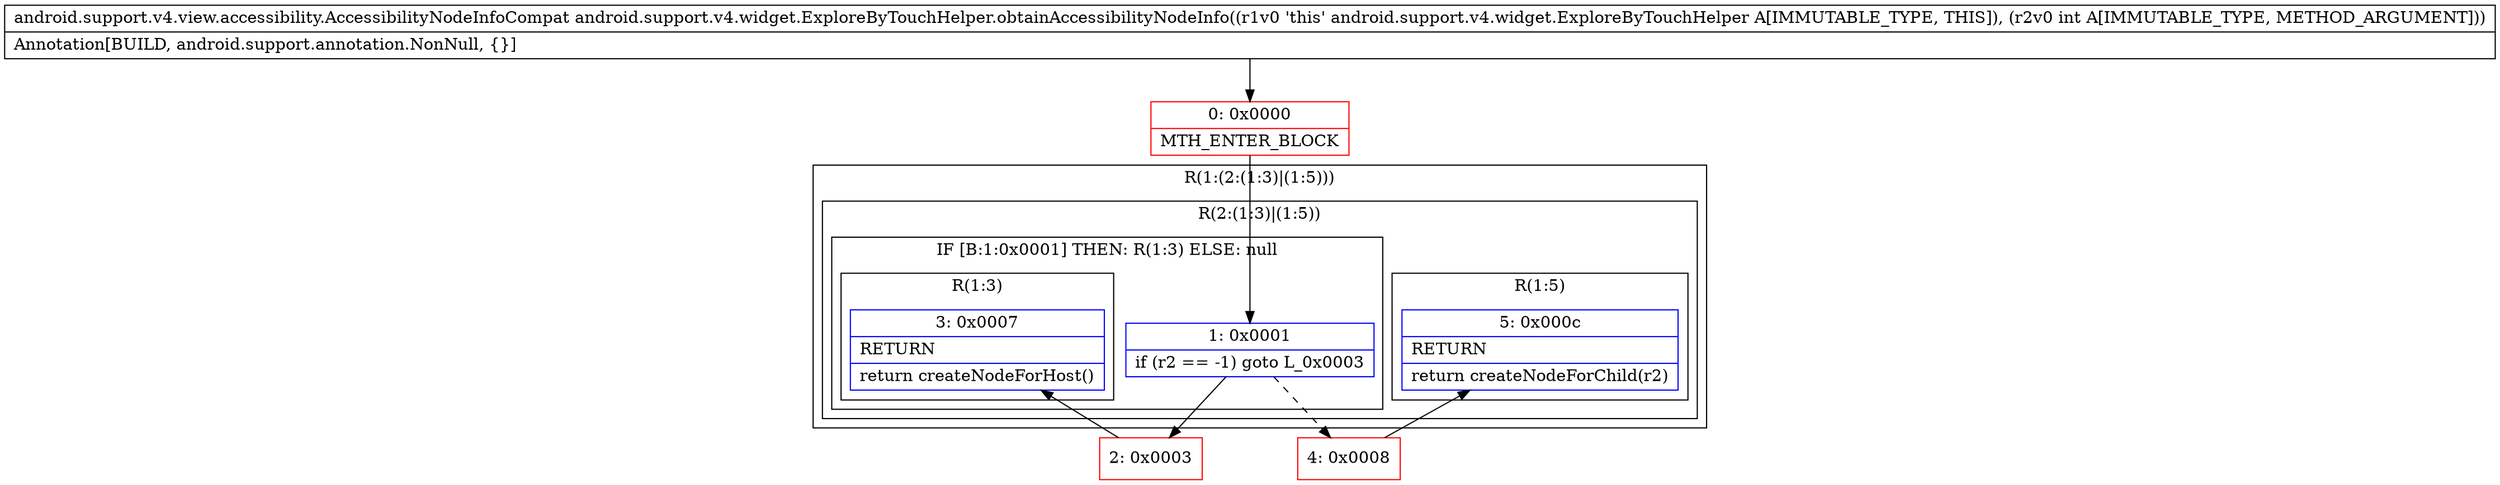 digraph "CFG forandroid.support.v4.widget.ExploreByTouchHelper.obtainAccessibilityNodeInfo(I)Landroid\/support\/v4\/view\/accessibility\/AccessibilityNodeInfoCompat;" {
subgraph cluster_Region_1701881492 {
label = "R(1:(2:(1:3)|(1:5)))";
node [shape=record,color=blue];
subgraph cluster_Region_266224330 {
label = "R(2:(1:3)|(1:5))";
node [shape=record,color=blue];
subgraph cluster_IfRegion_898264261 {
label = "IF [B:1:0x0001] THEN: R(1:3) ELSE: null";
node [shape=record,color=blue];
Node_1 [shape=record,label="{1\:\ 0x0001|if (r2 == \-1) goto L_0x0003\l}"];
subgraph cluster_Region_114868598 {
label = "R(1:3)";
node [shape=record,color=blue];
Node_3 [shape=record,label="{3\:\ 0x0007|RETURN\l|return createNodeForHost()\l}"];
}
}
subgraph cluster_Region_1727828799 {
label = "R(1:5)";
node [shape=record,color=blue];
Node_5 [shape=record,label="{5\:\ 0x000c|RETURN\l|return createNodeForChild(r2)\l}"];
}
}
}
Node_0 [shape=record,color=red,label="{0\:\ 0x0000|MTH_ENTER_BLOCK\l}"];
Node_2 [shape=record,color=red,label="{2\:\ 0x0003}"];
Node_4 [shape=record,color=red,label="{4\:\ 0x0008}"];
MethodNode[shape=record,label="{android.support.v4.view.accessibility.AccessibilityNodeInfoCompat android.support.v4.widget.ExploreByTouchHelper.obtainAccessibilityNodeInfo((r1v0 'this' android.support.v4.widget.ExploreByTouchHelper A[IMMUTABLE_TYPE, THIS]), (r2v0 int A[IMMUTABLE_TYPE, METHOD_ARGUMENT]))  | Annotation[BUILD, android.support.annotation.NonNull, \{\}]\l}"];
MethodNode -> Node_0;
Node_1 -> Node_2;
Node_1 -> Node_4[style=dashed];
Node_0 -> Node_1;
Node_2 -> Node_3;
Node_4 -> Node_5;
}

